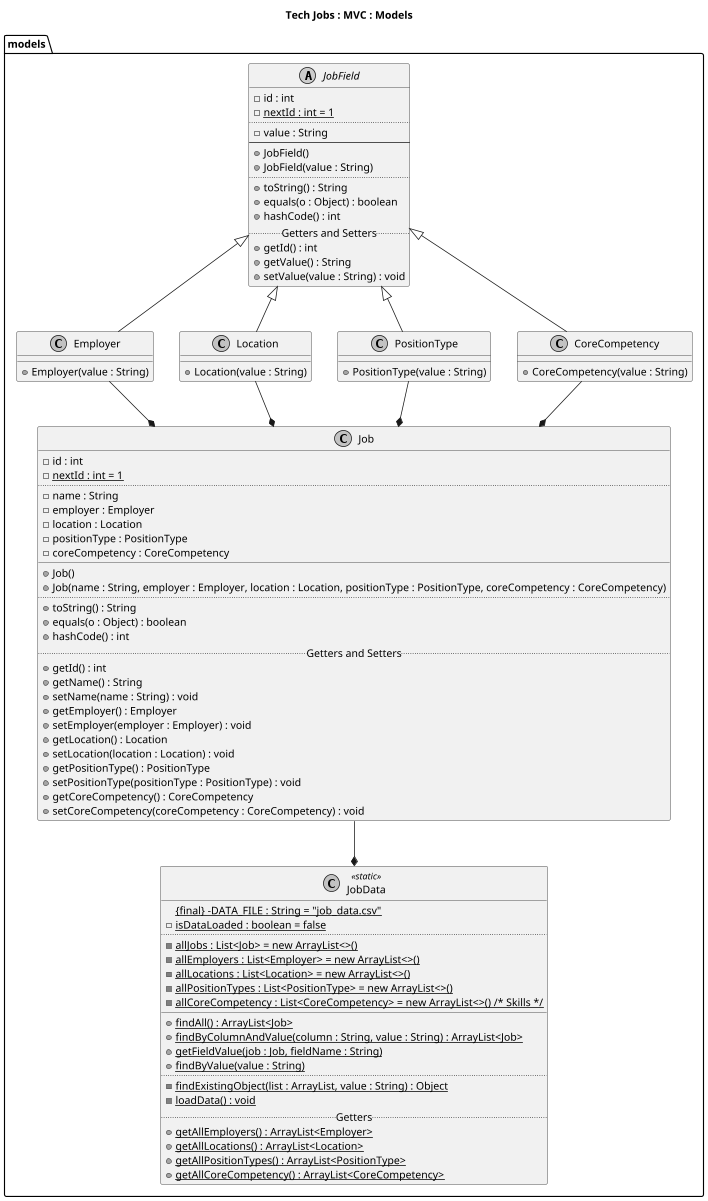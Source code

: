 @startuml

title Tech Jobs : MVC : Models

skinparam monochrome true
scale 0.75

package models {
    abstract class JobField {
        -id : int
        {static} -nextId : int = 1
        ..
        -value : String
        --
        +JobField()
        +JobField(value : String)
        ..
        +toString() : String
        +equals(o : Object) : boolean
        +hashCode() : int
        .. Getters and Setters ..
        +getId() : int
        +getValue() : String
        +setValue(value : String) : void
    }

    class Employer extends JobField {
        +Employer(value : String)
    }

    class Location extends JobField {
        +Location(value : String)
    }

    class PositionType extends JobField {
        +PositionType(value : String)
    }

    class CoreCompetency extends JobField {
        +CoreCompetency(value : String)
    }

    class Job {
        -id : int
        {static} -nextId : int = 1
        ..
        -name : String
        -employer : Employer
        -location : Location
        -positionType : PositionType
        -coreCompetency : CoreCompetency
        __
        +Job()
        +Job(name : String, employer : Employer, location : Location, positionType : PositionType, coreCompetency : CoreCompetency)
        ..
        +toString() : String
        +equals(o : Object) : boolean
        +hashCode() : int
        .. Getters and Setters ..
        +getId() : int
        +getName() : String
        +setName(name : String) : void
        +getEmployer() : Employer
        +setEmployer(employer : Employer) : void
        +getLocation() : Location
        +setLocation(location : Location) : void
        +getPositionType() : PositionType
        +setPositionType(positionType : PositionType) : void
        +getCoreCompetency() : CoreCompetency
        +setCoreCompetency(coreCompetency : CoreCompetency) : void
    }

    class JobData <<static>> {
        {static} {final} -DATA_FILE : String = "job_data.csv"
        {static} -isDataLoaded : boolean = false
        ..
        {static} -allJobs : List<Job> = new ArrayList<>()
        {static} -allEmployers : List<Employer> = new ArrayList<>()
        {static} -allLocations : List<Location> = new ArrayList<>()
        {static} -allPositionTypes : List<PositionType> = new ArrayList<>()
        {static} -allCoreCompetency : List<CoreCompetency> = new ArrayList<>() /* Skills */
        __
        {static} +findAll() : ArrayList<Job>
        {static} +findByColumnAndValue(column : String, value : String) : ArrayList<Job>
        {static} +getFieldValue(job : Job, fieldName : String)
        {static} +findByValue(value : String)
        ..
        {static} -findExistingObject(list : ArrayList, value : String) : Object
        {static} -loadData() : void
        .. Getters ..
        {static} +getAllEmployers() : ArrayList<Employer>
        {static} +getAllLocations() : ArrayList<Location>
        {static} +getAllPositionTypes() : ArrayList<PositionType>
        {static} +getAllCoreCompetency() : ArrayList<CoreCompetency>
    }

    Employer --* Job
    Location --* Job
    PositionType --* Job
    CoreCompetency --* Job

    Job --* JobData
}

@enduml